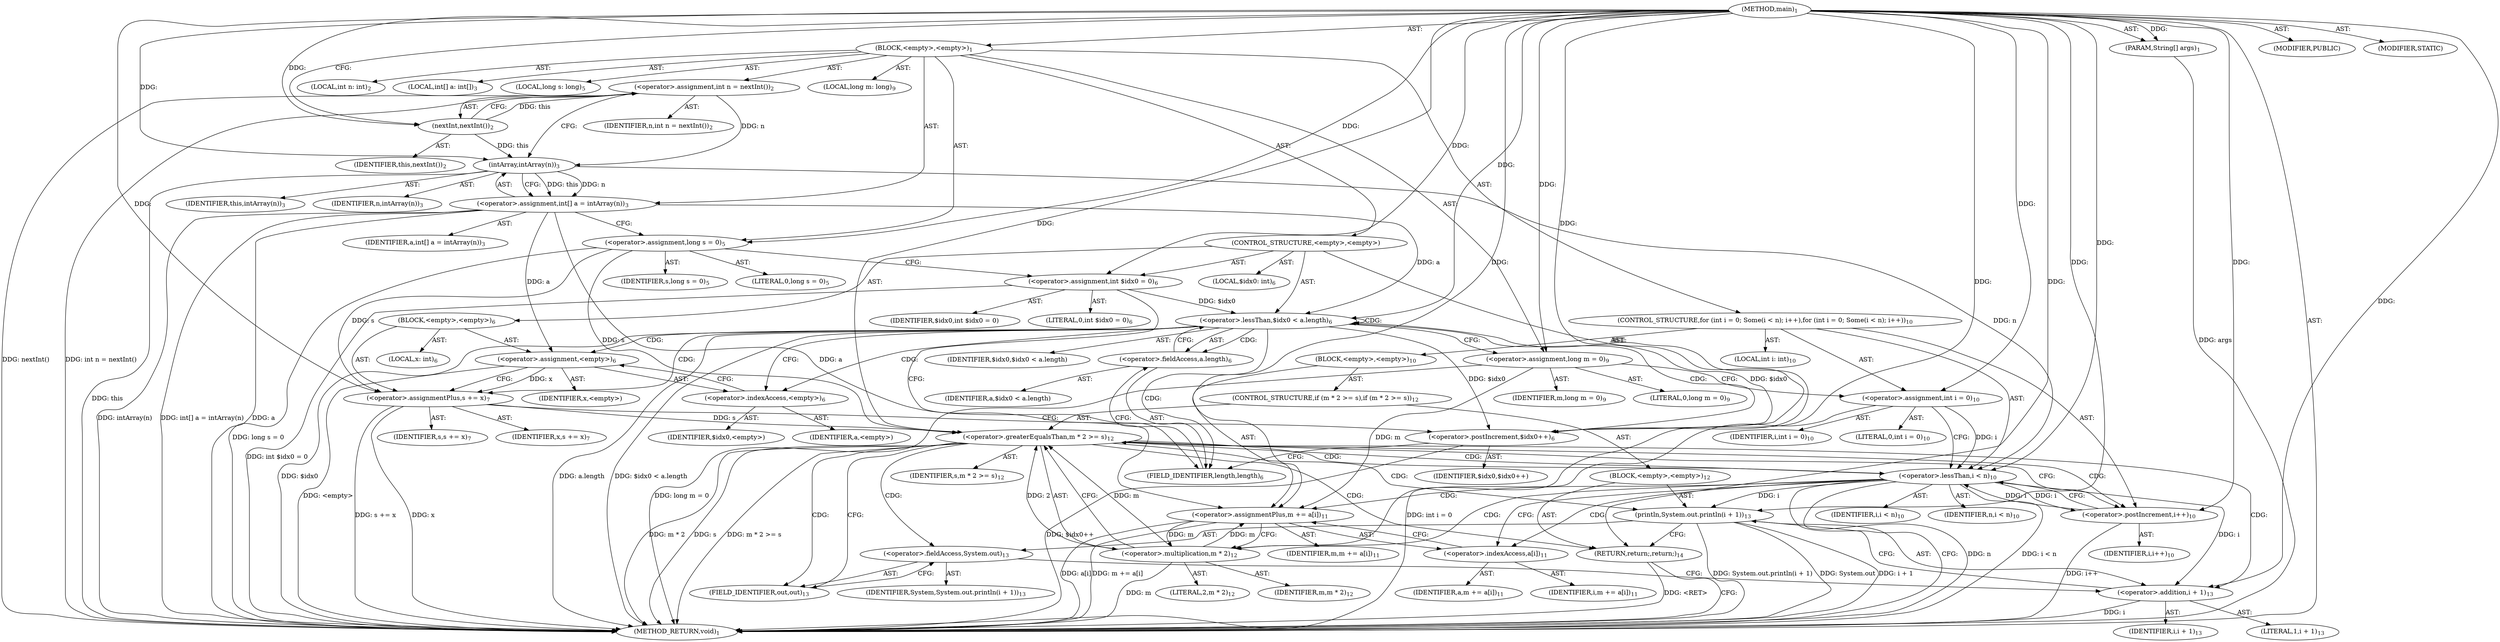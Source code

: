 digraph "main" {  
"17" [label = <(METHOD,main)<SUB>1</SUB>> ]
"18" [label = <(PARAM,String[] args)<SUB>1</SUB>> ]
"19" [label = <(BLOCK,&lt;empty&gt;,&lt;empty&gt;)<SUB>1</SUB>> ]
"20" [label = <(LOCAL,int n: int)<SUB>2</SUB>> ]
"21" [label = <(&lt;operator&gt;.assignment,int n = nextInt())<SUB>2</SUB>> ]
"22" [label = <(IDENTIFIER,n,int n = nextInt())<SUB>2</SUB>> ]
"23" [label = <(nextInt,nextInt())<SUB>2</SUB>> ]
"24" [label = <(IDENTIFIER,this,nextInt())<SUB>2</SUB>> ]
"25" [label = <(LOCAL,int[] a: int[])<SUB>3</SUB>> ]
"26" [label = <(&lt;operator&gt;.assignment,int[] a = intArray(n))<SUB>3</SUB>> ]
"27" [label = <(IDENTIFIER,a,int[] a = intArray(n))<SUB>3</SUB>> ]
"28" [label = <(intArray,intArray(n))<SUB>3</SUB>> ]
"29" [label = <(IDENTIFIER,this,intArray(n))<SUB>3</SUB>> ]
"30" [label = <(IDENTIFIER,n,intArray(n))<SUB>3</SUB>> ]
"31" [label = <(LOCAL,long s: long)<SUB>5</SUB>> ]
"32" [label = <(&lt;operator&gt;.assignment,long s = 0)<SUB>5</SUB>> ]
"33" [label = <(IDENTIFIER,s,long s = 0)<SUB>5</SUB>> ]
"34" [label = <(LITERAL,0,long s = 0)<SUB>5</SUB>> ]
"35" [label = <(CONTROL_STRUCTURE,&lt;empty&gt;,&lt;empty&gt;)> ]
"36" [label = <(LOCAL,$idx0: int)<SUB>6</SUB>> ]
"37" [label = <(&lt;operator&gt;.assignment,int $idx0 = 0)<SUB>6</SUB>> ]
"38" [label = <(IDENTIFIER,$idx0,int $idx0 = 0)> ]
"39" [label = <(LITERAL,0,int $idx0 = 0)<SUB>6</SUB>> ]
"40" [label = <(&lt;operator&gt;.lessThan,$idx0 &lt; a.length)<SUB>6</SUB>> ]
"41" [label = <(IDENTIFIER,$idx0,$idx0 &lt; a.length)> ]
"42" [label = <(&lt;operator&gt;.fieldAccess,a.length)<SUB>6</SUB>> ]
"43" [label = <(IDENTIFIER,a,$idx0 &lt; a.length)> ]
"44" [label = <(FIELD_IDENTIFIER,length,length)<SUB>6</SUB>> ]
"45" [label = <(&lt;operator&gt;.postIncrement,$idx0++)<SUB>6</SUB>> ]
"46" [label = <(IDENTIFIER,$idx0,$idx0++)> ]
"47" [label = <(BLOCK,&lt;empty&gt;,&lt;empty&gt;)<SUB>6</SUB>> ]
"48" [label = <(LOCAL,x: int)<SUB>6</SUB>> ]
"49" [label = <(&lt;operator&gt;.assignment,&lt;empty&gt;)<SUB>6</SUB>> ]
"50" [label = <(IDENTIFIER,x,&lt;empty&gt;)> ]
"51" [label = <(&lt;operator&gt;.indexAccess,&lt;empty&gt;)<SUB>6</SUB>> ]
"52" [label = <(IDENTIFIER,a,&lt;empty&gt;)> ]
"53" [label = <(IDENTIFIER,$idx0,&lt;empty&gt;)> ]
"54" [label = <(&lt;operator&gt;.assignmentPlus,s += x)<SUB>7</SUB>> ]
"55" [label = <(IDENTIFIER,s,s += x)<SUB>7</SUB>> ]
"56" [label = <(IDENTIFIER,x,s += x)<SUB>7</SUB>> ]
"57" [label = <(LOCAL,long m: long)<SUB>9</SUB>> ]
"58" [label = <(&lt;operator&gt;.assignment,long m = 0)<SUB>9</SUB>> ]
"59" [label = <(IDENTIFIER,m,long m = 0)<SUB>9</SUB>> ]
"60" [label = <(LITERAL,0,long m = 0)<SUB>9</SUB>> ]
"61" [label = <(CONTROL_STRUCTURE,for (int i = 0; Some(i &lt; n); i++),for (int i = 0; Some(i &lt; n); i++))<SUB>10</SUB>> ]
"62" [label = <(LOCAL,int i: int)<SUB>10</SUB>> ]
"63" [label = <(&lt;operator&gt;.assignment,int i = 0)<SUB>10</SUB>> ]
"64" [label = <(IDENTIFIER,i,int i = 0)<SUB>10</SUB>> ]
"65" [label = <(LITERAL,0,int i = 0)<SUB>10</SUB>> ]
"66" [label = <(&lt;operator&gt;.lessThan,i &lt; n)<SUB>10</SUB>> ]
"67" [label = <(IDENTIFIER,i,i &lt; n)<SUB>10</SUB>> ]
"68" [label = <(IDENTIFIER,n,i &lt; n)<SUB>10</SUB>> ]
"69" [label = <(&lt;operator&gt;.postIncrement,i++)<SUB>10</SUB>> ]
"70" [label = <(IDENTIFIER,i,i++)<SUB>10</SUB>> ]
"71" [label = <(BLOCK,&lt;empty&gt;,&lt;empty&gt;)<SUB>10</SUB>> ]
"72" [label = <(&lt;operator&gt;.assignmentPlus,m += a[i])<SUB>11</SUB>> ]
"73" [label = <(IDENTIFIER,m,m += a[i])<SUB>11</SUB>> ]
"74" [label = <(&lt;operator&gt;.indexAccess,a[i])<SUB>11</SUB>> ]
"75" [label = <(IDENTIFIER,a,m += a[i])<SUB>11</SUB>> ]
"76" [label = <(IDENTIFIER,i,m += a[i])<SUB>11</SUB>> ]
"77" [label = <(CONTROL_STRUCTURE,if (m * 2 &gt;= s),if (m * 2 &gt;= s))<SUB>12</SUB>> ]
"78" [label = <(&lt;operator&gt;.greaterEqualsThan,m * 2 &gt;= s)<SUB>12</SUB>> ]
"79" [label = <(&lt;operator&gt;.multiplication,m * 2)<SUB>12</SUB>> ]
"80" [label = <(IDENTIFIER,m,m * 2)<SUB>12</SUB>> ]
"81" [label = <(LITERAL,2,m * 2)<SUB>12</SUB>> ]
"82" [label = <(IDENTIFIER,s,m * 2 &gt;= s)<SUB>12</SUB>> ]
"83" [label = <(BLOCK,&lt;empty&gt;,&lt;empty&gt;)<SUB>12</SUB>> ]
"84" [label = <(println,System.out.println(i + 1))<SUB>13</SUB>> ]
"85" [label = <(&lt;operator&gt;.fieldAccess,System.out)<SUB>13</SUB>> ]
"86" [label = <(IDENTIFIER,System,System.out.println(i + 1))<SUB>13</SUB>> ]
"87" [label = <(FIELD_IDENTIFIER,out,out)<SUB>13</SUB>> ]
"88" [label = <(&lt;operator&gt;.addition,i + 1)<SUB>13</SUB>> ]
"89" [label = <(IDENTIFIER,i,i + 1)<SUB>13</SUB>> ]
"90" [label = <(LITERAL,1,i + 1)<SUB>13</SUB>> ]
"91" [label = <(RETURN,return;,return;)<SUB>14</SUB>> ]
"92" [label = <(MODIFIER,PUBLIC)> ]
"93" [label = <(MODIFIER,STATIC)> ]
"94" [label = <(METHOD_RETURN,void)<SUB>1</SUB>> ]
  "17" -> "18"  [ label = "AST: "] 
  "17" -> "19"  [ label = "AST: "] 
  "17" -> "92"  [ label = "AST: "] 
  "17" -> "93"  [ label = "AST: "] 
  "17" -> "94"  [ label = "AST: "] 
  "19" -> "20"  [ label = "AST: "] 
  "19" -> "21"  [ label = "AST: "] 
  "19" -> "25"  [ label = "AST: "] 
  "19" -> "26"  [ label = "AST: "] 
  "19" -> "31"  [ label = "AST: "] 
  "19" -> "32"  [ label = "AST: "] 
  "19" -> "35"  [ label = "AST: "] 
  "19" -> "57"  [ label = "AST: "] 
  "19" -> "58"  [ label = "AST: "] 
  "19" -> "61"  [ label = "AST: "] 
  "21" -> "22"  [ label = "AST: "] 
  "21" -> "23"  [ label = "AST: "] 
  "23" -> "24"  [ label = "AST: "] 
  "26" -> "27"  [ label = "AST: "] 
  "26" -> "28"  [ label = "AST: "] 
  "28" -> "29"  [ label = "AST: "] 
  "28" -> "30"  [ label = "AST: "] 
  "32" -> "33"  [ label = "AST: "] 
  "32" -> "34"  [ label = "AST: "] 
  "35" -> "36"  [ label = "AST: "] 
  "35" -> "37"  [ label = "AST: "] 
  "35" -> "40"  [ label = "AST: "] 
  "35" -> "45"  [ label = "AST: "] 
  "35" -> "47"  [ label = "AST: "] 
  "37" -> "38"  [ label = "AST: "] 
  "37" -> "39"  [ label = "AST: "] 
  "40" -> "41"  [ label = "AST: "] 
  "40" -> "42"  [ label = "AST: "] 
  "42" -> "43"  [ label = "AST: "] 
  "42" -> "44"  [ label = "AST: "] 
  "45" -> "46"  [ label = "AST: "] 
  "47" -> "48"  [ label = "AST: "] 
  "47" -> "49"  [ label = "AST: "] 
  "47" -> "54"  [ label = "AST: "] 
  "49" -> "50"  [ label = "AST: "] 
  "49" -> "51"  [ label = "AST: "] 
  "51" -> "52"  [ label = "AST: "] 
  "51" -> "53"  [ label = "AST: "] 
  "54" -> "55"  [ label = "AST: "] 
  "54" -> "56"  [ label = "AST: "] 
  "58" -> "59"  [ label = "AST: "] 
  "58" -> "60"  [ label = "AST: "] 
  "61" -> "62"  [ label = "AST: "] 
  "61" -> "63"  [ label = "AST: "] 
  "61" -> "66"  [ label = "AST: "] 
  "61" -> "69"  [ label = "AST: "] 
  "61" -> "71"  [ label = "AST: "] 
  "63" -> "64"  [ label = "AST: "] 
  "63" -> "65"  [ label = "AST: "] 
  "66" -> "67"  [ label = "AST: "] 
  "66" -> "68"  [ label = "AST: "] 
  "69" -> "70"  [ label = "AST: "] 
  "71" -> "72"  [ label = "AST: "] 
  "71" -> "77"  [ label = "AST: "] 
  "72" -> "73"  [ label = "AST: "] 
  "72" -> "74"  [ label = "AST: "] 
  "74" -> "75"  [ label = "AST: "] 
  "74" -> "76"  [ label = "AST: "] 
  "77" -> "78"  [ label = "AST: "] 
  "77" -> "83"  [ label = "AST: "] 
  "78" -> "79"  [ label = "AST: "] 
  "78" -> "82"  [ label = "AST: "] 
  "79" -> "80"  [ label = "AST: "] 
  "79" -> "81"  [ label = "AST: "] 
  "83" -> "84"  [ label = "AST: "] 
  "83" -> "91"  [ label = "AST: "] 
  "84" -> "85"  [ label = "AST: "] 
  "84" -> "88"  [ label = "AST: "] 
  "85" -> "86"  [ label = "AST: "] 
  "85" -> "87"  [ label = "AST: "] 
  "88" -> "89"  [ label = "AST: "] 
  "88" -> "90"  [ label = "AST: "] 
  "21" -> "28"  [ label = "CFG: "] 
  "26" -> "32"  [ label = "CFG: "] 
  "32" -> "37"  [ label = "CFG: "] 
  "58" -> "63"  [ label = "CFG: "] 
  "23" -> "21"  [ label = "CFG: "] 
  "28" -> "26"  [ label = "CFG: "] 
  "37" -> "44"  [ label = "CFG: "] 
  "40" -> "51"  [ label = "CFG: "] 
  "40" -> "58"  [ label = "CFG: "] 
  "45" -> "44"  [ label = "CFG: "] 
  "63" -> "66"  [ label = "CFG: "] 
  "66" -> "94"  [ label = "CFG: "] 
  "66" -> "74"  [ label = "CFG: "] 
  "69" -> "66"  [ label = "CFG: "] 
  "42" -> "40"  [ label = "CFG: "] 
  "49" -> "54"  [ label = "CFG: "] 
  "54" -> "45"  [ label = "CFG: "] 
  "72" -> "79"  [ label = "CFG: "] 
  "44" -> "42"  [ label = "CFG: "] 
  "51" -> "49"  [ label = "CFG: "] 
  "74" -> "72"  [ label = "CFG: "] 
  "78" -> "87"  [ label = "CFG: "] 
  "78" -> "69"  [ label = "CFG: "] 
  "79" -> "78"  [ label = "CFG: "] 
  "84" -> "91"  [ label = "CFG: "] 
  "91" -> "94"  [ label = "CFG: "] 
  "85" -> "88"  [ label = "CFG: "] 
  "88" -> "84"  [ label = "CFG: "] 
  "87" -> "85"  [ label = "CFG: "] 
  "17" -> "23"  [ label = "CFG: "] 
  "91" -> "94"  [ label = "DDG: &lt;RET&gt;"] 
  "18" -> "94"  [ label = "DDG: args"] 
  "21" -> "94"  [ label = "DDG: nextInt()"] 
  "21" -> "94"  [ label = "DDG: int n = nextInt()"] 
  "26" -> "94"  [ label = "DDG: a"] 
  "28" -> "94"  [ label = "DDG: this"] 
  "26" -> "94"  [ label = "DDG: intArray(n)"] 
  "26" -> "94"  [ label = "DDG: int[] a = intArray(n)"] 
  "32" -> "94"  [ label = "DDG: long s = 0"] 
  "37" -> "94"  [ label = "DDG: int $idx0 = 0"] 
  "40" -> "94"  [ label = "DDG: $idx0"] 
  "40" -> "94"  [ label = "DDG: a.length"] 
  "40" -> "94"  [ label = "DDG: $idx0 &lt; a.length"] 
  "58" -> "94"  [ label = "DDG: long m = 0"] 
  "63" -> "94"  [ label = "DDG: int i = 0"] 
  "66" -> "94"  [ label = "DDG: n"] 
  "66" -> "94"  [ label = "DDG: i &lt; n"] 
  "72" -> "94"  [ label = "DDG: a[i]"] 
  "72" -> "94"  [ label = "DDG: m += a[i]"] 
  "79" -> "94"  [ label = "DDG: m"] 
  "78" -> "94"  [ label = "DDG: m * 2"] 
  "78" -> "94"  [ label = "DDG: s"] 
  "78" -> "94"  [ label = "DDG: m * 2 &gt;= s"] 
  "69" -> "94"  [ label = "DDG: i++"] 
  "84" -> "94"  [ label = "DDG: System.out"] 
  "88" -> "94"  [ label = "DDG: i"] 
  "84" -> "94"  [ label = "DDG: i + 1"] 
  "84" -> "94"  [ label = "DDG: System.out.println(i + 1)"] 
  "49" -> "94"  [ label = "DDG: &lt;empty&gt;"] 
  "54" -> "94"  [ label = "DDG: x"] 
  "54" -> "94"  [ label = "DDG: s += x"] 
  "45" -> "94"  [ label = "DDG: $idx0++"] 
  "17" -> "18"  [ label = "DDG: "] 
  "23" -> "21"  [ label = "DDG: this"] 
  "28" -> "26"  [ label = "DDG: this"] 
  "28" -> "26"  [ label = "DDG: n"] 
  "17" -> "32"  [ label = "DDG: "] 
  "17" -> "58"  [ label = "DDG: "] 
  "17" -> "37"  [ label = "DDG: "] 
  "17" -> "63"  [ label = "DDG: "] 
  "17" -> "23"  [ label = "DDG: "] 
  "23" -> "28"  [ label = "DDG: this"] 
  "17" -> "28"  [ label = "DDG: "] 
  "21" -> "28"  [ label = "DDG: n"] 
  "37" -> "40"  [ label = "DDG: $idx0"] 
  "45" -> "40"  [ label = "DDG: $idx0"] 
  "17" -> "40"  [ label = "DDG: "] 
  "26" -> "40"  [ label = "DDG: a"] 
  "40" -> "45"  [ label = "DDG: $idx0"] 
  "17" -> "45"  [ label = "DDG: "] 
  "26" -> "49"  [ label = "DDG: a"] 
  "49" -> "54"  [ label = "DDG: x"] 
  "17" -> "54"  [ label = "DDG: "] 
  "63" -> "66"  [ label = "DDG: i"] 
  "69" -> "66"  [ label = "DDG: i"] 
  "17" -> "66"  [ label = "DDG: "] 
  "28" -> "66"  [ label = "DDG: n"] 
  "66" -> "69"  [ label = "DDG: i"] 
  "17" -> "69"  [ label = "DDG: "] 
  "26" -> "72"  [ label = "DDG: a"] 
  "32" -> "54"  [ label = "DDG: s"] 
  "58" -> "72"  [ label = "DDG: m"] 
  "79" -> "72"  [ label = "DDG: m"] 
  "17" -> "72"  [ label = "DDG: "] 
  "79" -> "78"  [ label = "DDG: m"] 
  "79" -> "78"  [ label = "DDG: 2"] 
  "32" -> "78"  [ label = "DDG: s"] 
  "54" -> "78"  [ label = "DDG: s"] 
  "17" -> "78"  [ label = "DDG: "] 
  "17" -> "91"  [ label = "DDG: "] 
  "72" -> "79"  [ label = "DDG: m"] 
  "17" -> "79"  [ label = "DDG: "] 
  "66" -> "84"  [ label = "DDG: i"] 
  "17" -> "84"  [ label = "DDG: "] 
  "66" -> "88"  [ label = "DDG: i"] 
  "17" -> "88"  [ label = "DDG: "] 
  "40" -> "49"  [ label = "CDG: "] 
  "40" -> "42"  [ label = "CDG: "] 
  "40" -> "51"  [ label = "CDG: "] 
  "40" -> "45"  [ label = "CDG: "] 
  "40" -> "40"  [ label = "CDG: "] 
  "40" -> "44"  [ label = "CDG: "] 
  "40" -> "54"  [ label = "CDG: "] 
  "66" -> "72"  [ label = "CDG: "] 
  "66" -> "74"  [ label = "CDG: "] 
  "66" -> "78"  [ label = "CDG: "] 
  "66" -> "79"  [ label = "CDG: "] 
  "78" -> "66"  [ label = "CDG: "] 
  "78" -> "84"  [ label = "CDG: "] 
  "78" -> "85"  [ label = "CDG: "] 
  "78" -> "69"  [ label = "CDG: "] 
  "78" -> "88"  [ label = "CDG: "] 
  "78" -> "87"  [ label = "CDG: "] 
  "78" -> "91"  [ label = "CDG: "] 
}
